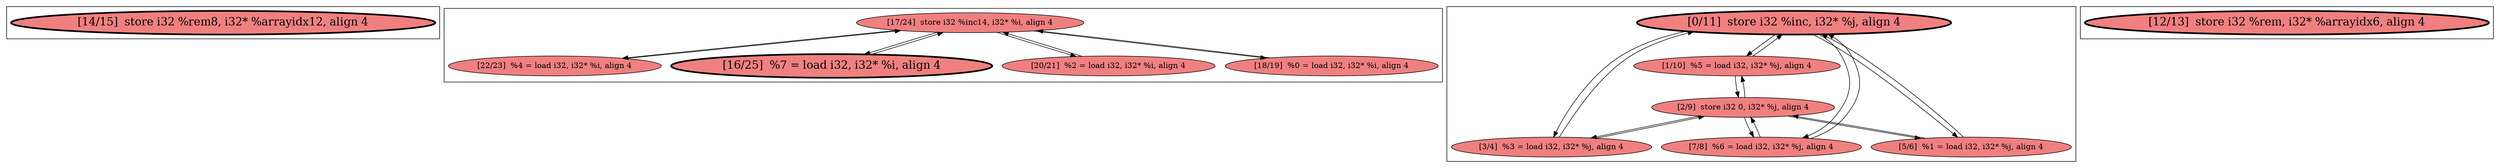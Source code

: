 
digraph G {





subgraph cluster3 {


node217 [penwidth=3.0,fontsize=20,fillcolor=lightcoral,label="[14/15]  store i32 %rem8, i32* %arrayidx12, align 4",shape=ellipse,style=filled ]



}

subgraph cluster2 {


node216 [fillcolor=lightcoral,label="[17/24]  store i32 %inc14, i32* %i, align 4",shape=ellipse,style=filled ]
node215 [fillcolor=lightcoral,label="[22/23]  %4 = load i32, i32* %i, align 4",shape=ellipse,style=filled ]
node214 [penwidth=3.0,fontsize=20,fillcolor=lightcoral,label="[16/25]  %7 = load i32, i32* %i, align 4",shape=ellipse,style=filled ]
node212 [fillcolor=lightcoral,label="[20/21]  %2 = load i32, i32* %i, align 4",shape=ellipse,style=filled ]
node213 [fillcolor=lightcoral,label="[18/19]  %0 = load i32, i32* %i, align 4",shape=ellipse,style=filled ]

node215->node216 [ ]
node216->node215 [ ]
node216->node214 [ ]
node216->node213 [ ]
node214->node216 [ ]
node213->node216 [ ]
node212->node216 [ ]
node216->node212 [ ]


}

subgraph cluster0 {


node209 [penwidth=3.0,fontsize=20,fillcolor=lightcoral,label="[0/11]  store i32 %inc, i32* %j, align 4",shape=ellipse,style=filled ]
node210 [fillcolor=lightcoral,label="[1/10]  %5 = load i32, i32* %j, align 4",shape=ellipse,style=filled ]
node208 [fillcolor=lightcoral,label="[2/9]  store i32 0, i32* %j, align 4",shape=ellipse,style=filled ]
node207 [fillcolor=lightcoral,label="[3/4]  %3 = load i32, i32* %j, align 4",shape=ellipse,style=filled ]
node205 [fillcolor=lightcoral,label="[7/8]  %6 = load i32, i32* %j, align 4",shape=ellipse,style=filled ]
node206 [fillcolor=lightcoral,label="[5/6]  %1 = load i32, i32* %j, align 4",shape=ellipse,style=filled ]

node207->node208 [ ]
node208->node207 [ ]
node206->node209 [ ]
node209->node206 [ ]
node209->node210 [ ]
node210->node209 [ ]
node208->node206 [ ]
node206->node208 [ ]
node208->node210 [ ]
node205->node208 [ ]
node205->node209 [ ]
node208->node205 [ ]
node210->node208 [ ]
node209->node205 [ ]
node209->node207 [ ]
node207->node209 [ ]


}

subgraph cluster1 {


node211 [penwidth=3.0,fontsize=20,fillcolor=lightcoral,label="[12/13]  store i32 %rem, i32* %arrayidx6, align 4",shape=ellipse,style=filled ]



}

}
